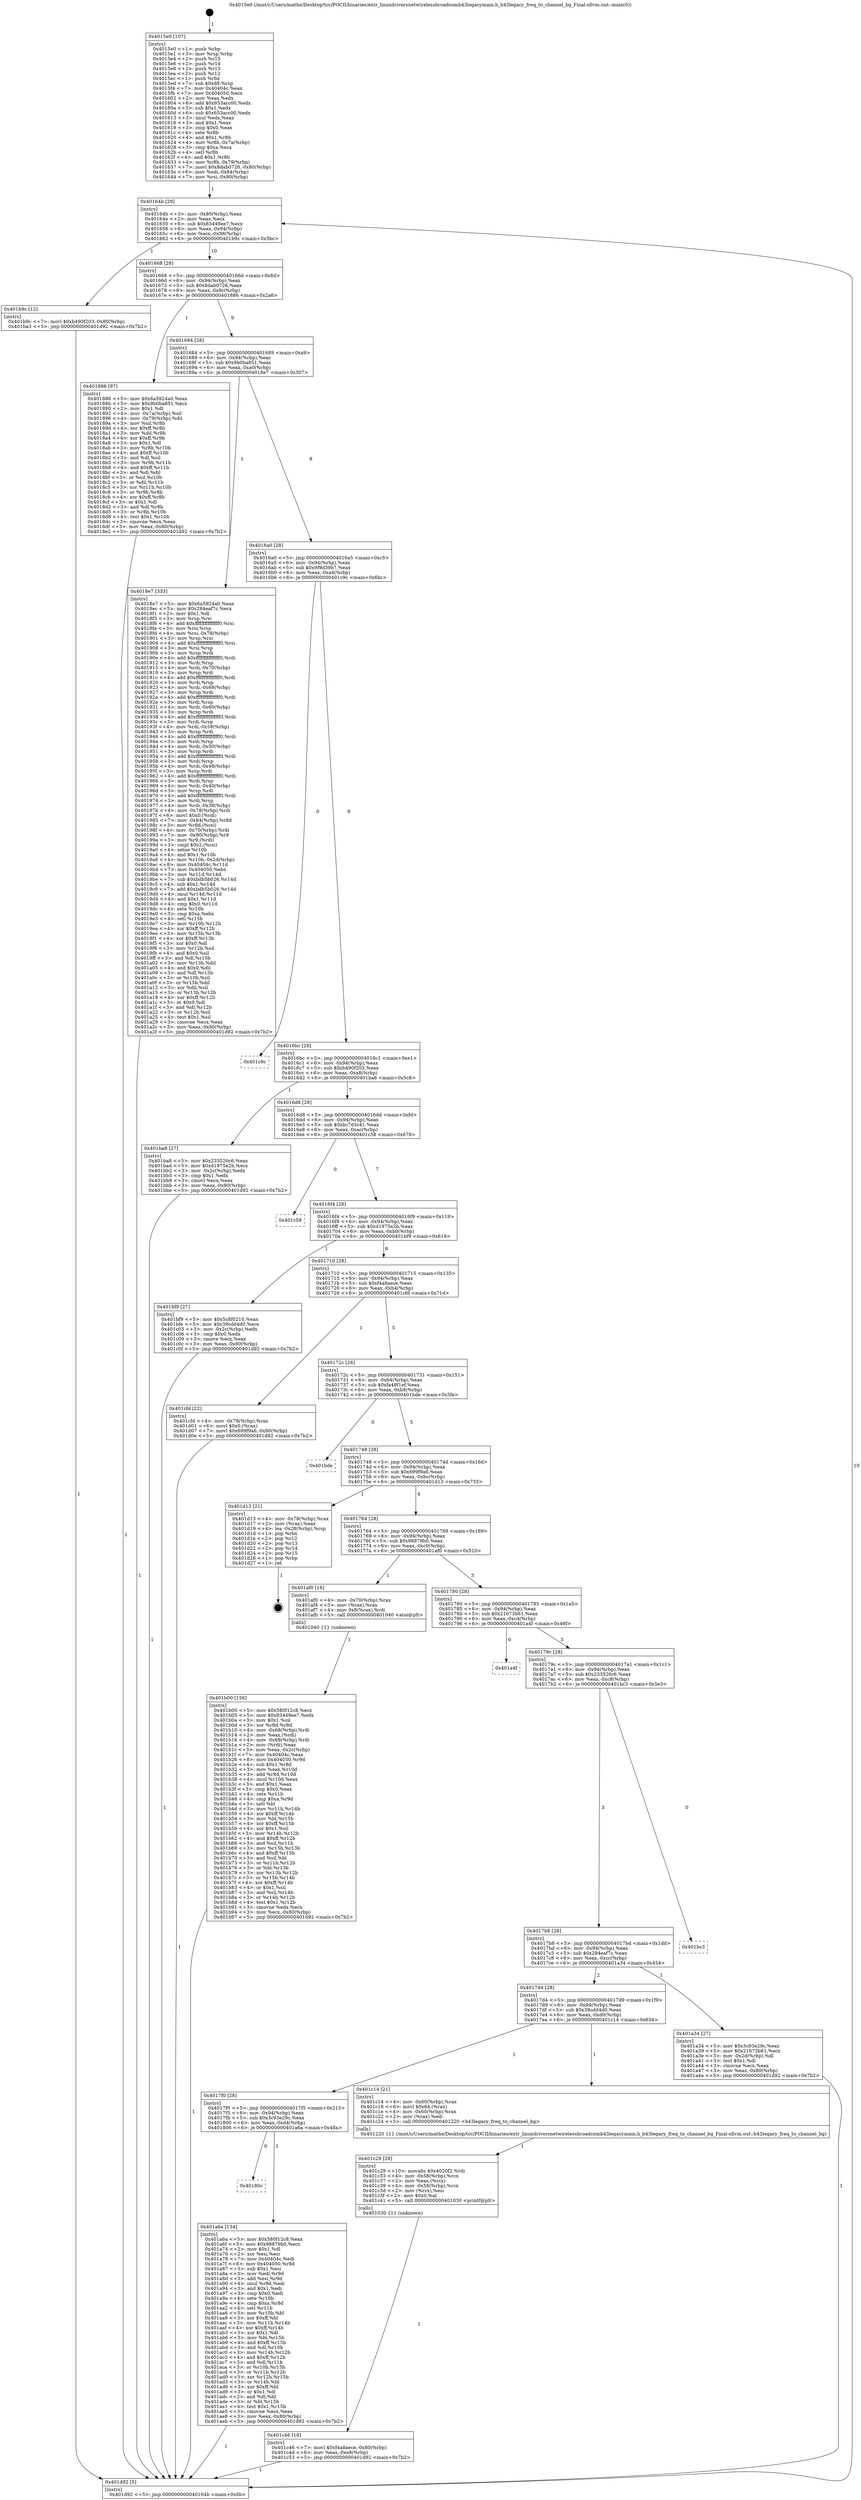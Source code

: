 digraph "0x4015e0" {
  label = "0x4015e0 (/mnt/c/Users/mathe/Desktop/tcc/POCII/binaries/extr_linuxdriversnetwirelessbroadcomb43legacymain.h_b43legacy_freq_to_channel_bg_Final-ollvm.out::main(0))"
  labelloc = "t"
  node[shape=record]

  Entry [label="",width=0.3,height=0.3,shape=circle,fillcolor=black,style=filled]
  "0x40164b" [label="{
     0x40164b [29]\l
     | [instrs]\l
     &nbsp;&nbsp;0x40164b \<+3\>: mov -0x80(%rbp),%eax\l
     &nbsp;&nbsp;0x40164e \<+2\>: mov %eax,%ecx\l
     &nbsp;&nbsp;0x401650 \<+6\>: sub $0x83449ee7,%ecx\l
     &nbsp;&nbsp;0x401656 \<+6\>: mov %eax,-0x94(%rbp)\l
     &nbsp;&nbsp;0x40165c \<+6\>: mov %ecx,-0x98(%rbp)\l
     &nbsp;&nbsp;0x401662 \<+6\>: je 0000000000401b9c \<main+0x5bc\>\l
  }"]
  "0x401b9c" [label="{
     0x401b9c [12]\l
     | [instrs]\l
     &nbsp;&nbsp;0x401b9c \<+7\>: movl $0xb490f203,-0x80(%rbp)\l
     &nbsp;&nbsp;0x401ba3 \<+5\>: jmp 0000000000401d92 \<main+0x7b2\>\l
  }"]
  "0x401668" [label="{
     0x401668 [28]\l
     | [instrs]\l
     &nbsp;&nbsp;0x401668 \<+5\>: jmp 000000000040166d \<main+0x8d\>\l
     &nbsp;&nbsp;0x40166d \<+6\>: mov -0x94(%rbp),%eax\l
     &nbsp;&nbsp;0x401673 \<+5\>: sub $0x8dab0726,%eax\l
     &nbsp;&nbsp;0x401678 \<+6\>: mov %eax,-0x9c(%rbp)\l
     &nbsp;&nbsp;0x40167e \<+6\>: je 0000000000401886 \<main+0x2a6\>\l
  }"]
  Exit [label="",width=0.3,height=0.3,shape=circle,fillcolor=black,style=filled,peripheries=2]
  "0x401886" [label="{
     0x401886 [97]\l
     | [instrs]\l
     &nbsp;&nbsp;0x401886 \<+5\>: mov $0x6a5924a0,%eax\l
     &nbsp;&nbsp;0x40188b \<+5\>: mov $0x9b0ba851,%ecx\l
     &nbsp;&nbsp;0x401890 \<+2\>: mov $0x1,%dl\l
     &nbsp;&nbsp;0x401892 \<+4\>: mov -0x7a(%rbp),%sil\l
     &nbsp;&nbsp;0x401896 \<+4\>: mov -0x79(%rbp),%dil\l
     &nbsp;&nbsp;0x40189a \<+3\>: mov %sil,%r8b\l
     &nbsp;&nbsp;0x40189d \<+4\>: xor $0xff,%r8b\l
     &nbsp;&nbsp;0x4018a1 \<+3\>: mov %dil,%r9b\l
     &nbsp;&nbsp;0x4018a4 \<+4\>: xor $0xff,%r9b\l
     &nbsp;&nbsp;0x4018a8 \<+3\>: xor $0x1,%dl\l
     &nbsp;&nbsp;0x4018ab \<+3\>: mov %r8b,%r10b\l
     &nbsp;&nbsp;0x4018ae \<+4\>: and $0xff,%r10b\l
     &nbsp;&nbsp;0x4018b2 \<+3\>: and %dl,%sil\l
     &nbsp;&nbsp;0x4018b5 \<+3\>: mov %r9b,%r11b\l
     &nbsp;&nbsp;0x4018b8 \<+4\>: and $0xff,%r11b\l
     &nbsp;&nbsp;0x4018bc \<+3\>: and %dl,%dil\l
     &nbsp;&nbsp;0x4018bf \<+3\>: or %sil,%r10b\l
     &nbsp;&nbsp;0x4018c2 \<+3\>: or %dil,%r11b\l
     &nbsp;&nbsp;0x4018c5 \<+3\>: xor %r11b,%r10b\l
     &nbsp;&nbsp;0x4018c8 \<+3\>: or %r9b,%r8b\l
     &nbsp;&nbsp;0x4018cb \<+4\>: xor $0xff,%r8b\l
     &nbsp;&nbsp;0x4018cf \<+3\>: or $0x1,%dl\l
     &nbsp;&nbsp;0x4018d2 \<+3\>: and %dl,%r8b\l
     &nbsp;&nbsp;0x4018d5 \<+3\>: or %r8b,%r10b\l
     &nbsp;&nbsp;0x4018d8 \<+4\>: test $0x1,%r10b\l
     &nbsp;&nbsp;0x4018dc \<+3\>: cmovne %ecx,%eax\l
     &nbsp;&nbsp;0x4018df \<+3\>: mov %eax,-0x80(%rbp)\l
     &nbsp;&nbsp;0x4018e2 \<+5\>: jmp 0000000000401d92 \<main+0x7b2\>\l
  }"]
  "0x401684" [label="{
     0x401684 [28]\l
     | [instrs]\l
     &nbsp;&nbsp;0x401684 \<+5\>: jmp 0000000000401689 \<main+0xa9\>\l
     &nbsp;&nbsp;0x401689 \<+6\>: mov -0x94(%rbp),%eax\l
     &nbsp;&nbsp;0x40168f \<+5\>: sub $0x9b0ba851,%eax\l
     &nbsp;&nbsp;0x401694 \<+6\>: mov %eax,-0xa0(%rbp)\l
     &nbsp;&nbsp;0x40169a \<+6\>: je 00000000004018e7 \<main+0x307\>\l
  }"]
  "0x401d92" [label="{
     0x401d92 [5]\l
     | [instrs]\l
     &nbsp;&nbsp;0x401d92 \<+5\>: jmp 000000000040164b \<main+0x6b\>\l
  }"]
  "0x4015e0" [label="{
     0x4015e0 [107]\l
     | [instrs]\l
     &nbsp;&nbsp;0x4015e0 \<+1\>: push %rbp\l
     &nbsp;&nbsp;0x4015e1 \<+3\>: mov %rsp,%rbp\l
     &nbsp;&nbsp;0x4015e4 \<+2\>: push %r15\l
     &nbsp;&nbsp;0x4015e6 \<+2\>: push %r14\l
     &nbsp;&nbsp;0x4015e8 \<+2\>: push %r13\l
     &nbsp;&nbsp;0x4015ea \<+2\>: push %r12\l
     &nbsp;&nbsp;0x4015ec \<+1\>: push %rbx\l
     &nbsp;&nbsp;0x4015ed \<+7\>: sub $0xd8,%rsp\l
     &nbsp;&nbsp;0x4015f4 \<+7\>: mov 0x40404c,%eax\l
     &nbsp;&nbsp;0x4015fb \<+7\>: mov 0x404050,%ecx\l
     &nbsp;&nbsp;0x401602 \<+2\>: mov %eax,%edx\l
     &nbsp;&nbsp;0x401604 \<+6\>: add $0x653acc00,%edx\l
     &nbsp;&nbsp;0x40160a \<+3\>: sub $0x1,%edx\l
     &nbsp;&nbsp;0x40160d \<+6\>: sub $0x653acc00,%edx\l
     &nbsp;&nbsp;0x401613 \<+3\>: imul %edx,%eax\l
     &nbsp;&nbsp;0x401616 \<+3\>: and $0x1,%eax\l
     &nbsp;&nbsp;0x401619 \<+3\>: cmp $0x0,%eax\l
     &nbsp;&nbsp;0x40161c \<+4\>: sete %r8b\l
     &nbsp;&nbsp;0x401620 \<+4\>: and $0x1,%r8b\l
     &nbsp;&nbsp;0x401624 \<+4\>: mov %r8b,-0x7a(%rbp)\l
     &nbsp;&nbsp;0x401628 \<+3\>: cmp $0xa,%ecx\l
     &nbsp;&nbsp;0x40162b \<+4\>: setl %r8b\l
     &nbsp;&nbsp;0x40162f \<+4\>: and $0x1,%r8b\l
     &nbsp;&nbsp;0x401633 \<+4\>: mov %r8b,-0x79(%rbp)\l
     &nbsp;&nbsp;0x401637 \<+7\>: movl $0x8dab0726,-0x80(%rbp)\l
     &nbsp;&nbsp;0x40163e \<+6\>: mov %edi,-0x84(%rbp)\l
     &nbsp;&nbsp;0x401644 \<+7\>: mov %rsi,-0x90(%rbp)\l
  }"]
  "0x401c46" [label="{
     0x401c46 [18]\l
     | [instrs]\l
     &nbsp;&nbsp;0x401c46 \<+7\>: movl $0xf4a8aece,-0x80(%rbp)\l
     &nbsp;&nbsp;0x401c4d \<+6\>: mov %eax,-0xe8(%rbp)\l
     &nbsp;&nbsp;0x401c53 \<+5\>: jmp 0000000000401d92 \<main+0x7b2\>\l
  }"]
  "0x4018e7" [label="{
     0x4018e7 [333]\l
     | [instrs]\l
     &nbsp;&nbsp;0x4018e7 \<+5\>: mov $0x6a5924a0,%eax\l
     &nbsp;&nbsp;0x4018ec \<+5\>: mov $0x284eaf7c,%ecx\l
     &nbsp;&nbsp;0x4018f1 \<+2\>: mov $0x1,%dl\l
     &nbsp;&nbsp;0x4018f3 \<+3\>: mov %rsp,%rsi\l
     &nbsp;&nbsp;0x4018f6 \<+4\>: add $0xfffffffffffffff0,%rsi\l
     &nbsp;&nbsp;0x4018fa \<+3\>: mov %rsi,%rsp\l
     &nbsp;&nbsp;0x4018fd \<+4\>: mov %rsi,-0x78(%rbp)\l
     &nbsp;&nbsp;0x401901 \<+3\>: mov %rsp,%rsi\l
     &nbsp;&nbsp;0x401904 \<+4\>: add $0xfffffffffffffff0,%rsi\l
     &nbsp;&nbsp;0x401908 \<+3\>: mov %rsi,%rsp\l
     &nbsp;&nbsp;0x40190b \<+3\>: mov %rsp,%rdi\l
     &nbsp;&nbsp;0x40190e \<+4\>: add $0xfffffffffffffff0,%rdi\l
     &nbsp;&nbsp;0x401912 \<+3\>: mov %rdi,%rsp\l
     &nbsp;&nbsp;0x401915 \<+4\>: mov %rdi,-0x70(%rbp)\l
     &nbsp;&nbsp;0x401919 \<+3\>: mov %rsp,%rdi\l
     &nbsp;&nbsp;0x40191c \<+4\>: add $0xfffffffffffffff0,%rdi\l
     &nbsp;&nbsp;0x401920 \<+3\>: mov %rdi,%rsp\l
     &nbsp;&nbsp;0x401923 \<+4\>: mov %rdi,-0x68(%rbp)\l
     &nbsp;&nbsp;0x401927 \<+3\>: mov %rsp,%rdi\l
     &nbsp;&nbsp;0x40192a \<+4\>: add $0xfffffffffffffff0,%rdi\l
     &nbsp;&nbsp;0x40192e \<+3\>: mov %rdi,%rsp\l
     &nbsp;&nbsp;0x401931 \<+4\>: mov %rdi,-0x60(%rbp)\l
     &nbsp;&nbsp;0x401935 \<+3\>: mov %rsp,%rdi\l
     &nbsp;&nbsp;0x401938 \<+4\>: add $0xfffffffffffffff0,%rdi\l
     &nbsp;&nbsp;0x40193c \<+3\>: mov %rdi,%rsp\l
     &nbsp;&nbsp;0x40193f \<+4\>: mov %rdi,-0x58(%rbp)\l
     &nbsp;&nbsp;0x401943 \<+3\>: mov %rsp,%rdi\l
     &nbsp;&nbsp;0x401946 \<+4\>: add $0xfffffffffffffff0,%rdi\l
     &nbsp;&nbsp;0x40194a \<+3\>: mov %rdi,%rsp\l
     &nbsp;&nbsp;0x40194d \<+4\>: mov %rdi,-0x50(%rbp)\l
     &nbsp;&nbsp;0x401951 \<+3\>: mov %rsp,%rdi\l
     &nbsp;&nbsp;0x401954 \<+4\>: add $0xfffffffffffffff0,%rdi\l
     &nbsp;&nbsp;0x401958 \<+3\>: mov %rdi,%rsp\l
     &nbsp;&nbsp;0x40195b \<+4\>: mov %rdi,-0x48(%rbp)\l
     &nbsp;&nbsp;0x40195f \<+3\>: mov %rsp,%rdi\l
     &nbsp;&nbsp;0x401962 \<+4\>: add $0xfffffffffffffff0,%rdi\l
     &nbsp;&nbsp;0x401966 \<+3\>: mov %rdi,%rsp\l
     &nbsp;&nbsp;0x401969 \<+4\>: mov %rdi,-0x40(%rbp)\l
     &nbsp;&nbsp;0x40196d \<+3\>: mov %rsp,%rdi\l
     &nbsp;&nbsp;0x401970 \<+4\>: add $0xfffffffffffffff0,%rdi\l
     &nbsp;&nbsp;0x401974 \<+3\>: mov %rdi,%rsp\l
     &nbsp;&nbsp;0x401977 \<+4\>: mov %rdi,-0x38(%rbp)\l
     &nbsp;&nbsp;0x40197b \<+4\>: mov -0x78(%rbp),%rdi\l
     &nbsp;&nbsp;0x40197f \<+6\>: movl $0x0,(%rdi)\l
     &nbsp;&nbsp;0x401985 \<+7\>: mov -0x84(%rbp),%r8d\l
     &nbsp;&nbsp;0x40198c \<+3\>: mov %r8d,(%rsi)\l
     &nbsp;&nbsp;0x40198f \<+4\>: mov -0x70(%rbp),%rdi\l
     &nbsp;&nbsp;0x401993 \<+7\>: mov -0x90(%rbp),%r9\l
     &nbsp;&nbsp;0x40199a \<+3\>: mov %r9,(%rdi)\l
     &nbsp;&nbsp;0x40199d \<+3\>: cmpl $0x2,(%rsi)\l
     &nbsp;&nbsp;0x4019a0 \<+4\>: setne %r10b\l
     &nbsp;&nbsp;0x4019a4 \<+4\>: and $0x1,%r10b\l
     &nbsp;&nbsp;0x4019a8 \<+4\>: mov %r10b,-0x2d(%rbp)\l
     &nbsp;&nbsp;0x4019ac \<+8\>: mov 0x40404c,%r11d\l
     &nbsp;&nbsp;0x4019b4 \<+7\>: mov 0x404050,%ebx\l
     &nbsp;&nbsp;0x4019bb \<+3\>: mov %r11d,%r14d\l
     &nbsp;&nbsp;0x4019be \<+7\>: sub $0xbdb5b026,%r14d\l
     &nbsp;&nbsp;0x4019c5 \<+4\>: sub $0x1,%r14d\l
     &nbsp;&nbsp;0x4019c9 \<+7\>: add $0xbdb5b026,%r14d\l
     &nbsp;&nbsp;0x4019d0 \<+4\>: imul %r14d,%r11d\l
     &nbsp;&nbsp;0x4019d4 \<+4\>: and $0x1,%r11d\l
     &nbsp;&nbsp;0x4019d8 \<+4\>: cmp $0x0,%r11d\l
     &nbsp;&nbsp;0x4019dc \<+4\>: sete %r10b\l
     &nbsp;&nbsp;0x4019e0 \<+3\>: cmp $0xa,%ebx\l
     &nbsp;&nbsp;0x4019e3 \<+4\>: setl %r15b\l
     &nbsp;&nbsp;0x4019e7 \<+3\>: mov %r10b,%r12b\l
     &nbsp;&nbsp;0x4019ea \<+4\>: xor $0xff,%r12b\l
     &nbsp;&nbsp;0x4019ee \<+3\>: mov %r15b,%r13b\l
     &nbsp;&nbsp;0x4019f1 \<+4\>: xor $0xff,%r13b\l
     &nbsp;&nbsp;0x4019f5 \<+3\>: xor $0x0,%dl\l
     &nbsp;&nbsp;0x4019f8 \<+3\>: mov %r12b,%sil\l
     &nbsp;&nbsp;0x4019fb \<+4\>: and $0x0,%sil\l
     &nbsp;&nbsp;0x4019ff \<+3\>: and %dl,%r10b\l
     &nbsp;&nbsp;0x401a02 \<+3\>: mov %r13b,%dil\l
     &nbsp;&nbsp;0x401a05 \<+4\>: and $0x0,%dil\l
     &nbsp;&nbsp;0x401a09 \<+3\>: and %dl,%r15b\l
     &nbsp;&nbsp;0x401a0c \<+3\>: or %r10b,%sil\l
     &nbsp;&nbsp;0x401a0f \<+3\>: or %r15b,%dil\l
     &nbsp;&nbsp;0x401a12 \<+3\>: xor %dil,%sil\l
     &nbsp;&nbsp;0x401a15 \<+3\>: or %r13b,%r12b\l
     &nbsp;&nbsp;0x401a18 \<+4\>: xor $0xff,%r12b\l
     &nbsp;&nbsp;0x401a1c \<+3\>: or $0x0,%dl\l
     &nbsp;&nbsp;0x401a1f \<+3\>: and %dl,%r12b\l
     &nbsp;&nbsp;0x401a22 \<+3\>: or %r12b,%sil\l
     &nbsp;&nbsp;0x401a25 \<+4\>: test $0x1,%sil\l
     &nbsp;&nbsp;0x401a29 \<+3\>: cmovne %ecx,%eax\l
     &nbsp;&nbsp;0x401a2c \<+3\>: mov %eax,-0x80(%rbp)\l
     &nbsp;&nbsp;0x401a2f \<+5\>: jmp 0000000000401d92 \<main+0x7b2\>\l
  }"]
  "0x4016a0" [label="{
     0x4016a0 [28]\l
     | [instrs]\l
     &nbsp;&nbsp;0x4016a0 \<+5\>: jmp 00000000004016a5 \<main+0xc5\>\l
     &nbsp;&nbsp;0x4016a5 \<+6\>: mov -0x94(%rbp),%eax\l
     &nbsp;&nbsp;0x4016ab \<+5\>: sub $0x9f9d39b7,%eax\l
     &nbsp;&nbsp;0x4016b0 \<+6\>: mov %eax,-0xa4(%rbp)\l
     &nbsp;&nbsp;0x4016b6 \<+6\>: je 0000000000401c9c \<main+0x6bc\>\l
  }"]
  "0x401c29" [label="{
     0x401c29 [29]\l
     | [instrs]\l
     &nbsp;&nbsp;0x401c29 \<+10\>: movabs $0x4020f2,%rdi\l
     &nbsp;&nbsp;0x401c33 \<+4\>: mov -0x58(%rbp),%rcx\l
     &nbsp;&nbsp;0x401c37 \<+2\>: mov %eax,(%rcx)\l
     &nbsp;&nbsp;0x401c39 \<+4\>: mov -0x58(%rbp),%rcx\l
     &nbsp;&nbsp;0x401c3d \<+2\>: mov (%rcx),%esi\l
     &nbsp;&nbsp;0x401c3f \<+2\>: mov $0x0,%al\l
     &nbsp;&nbsp;0x401c41 \<+5\>: call 0000000000401030 \<printf@plt\>\l
     | [calls]\l
     &nbsp;&nbsp;0x401030 \{1\} (unknown)\l
  }"]
  "0x401b00" [label="{
     0x401b00 [156]\l
     | [instrs]\l
     &nbsp;&nbsp;0x401b00 \<+5\>: mov $0x580f12c8,%ecx\l
     &nbsp;&nbsp;0x401b05 \<+5\>: mov $0x83449ee7,%edx\l
     &nbsp;&nbsp;0x401b0a \<+3\>: mov $0x1,%sil\l
     &nbsp;&nbsp;0x401b0d \<+3\>: xor %r8d,%r8d\l
     &nbsp;&nbsp;0x401b10 \<+4\>: mov -0x68(%rbp),%rdi\l
     &nbsp;&nbsp;0x401b14 \<+2\>: mov %eax,(%rdi)\l
     &nbsp;&nbsp;0x401b16 \<+4\>: mov -0x68(%rbp),%rdi\l
     &nbsp;&nbsp;0x401b1a \<+2\>: mov (%rdi),%eax\l
     &nbsp;&nbsp;0x401b1c \<+3\>: mov %eax,-0x2c(%rbp)\l
     &nbsp;&nbsp;0x401b1f \<+7\>: mov 0x40404c,%eax\l
     &nbsp;&nbsp;0x401b26 \<+8\>: mov 0x404050,%r9d\l
     &nbsp;&nbsp;0x401b2e \<+4\>: sub $0x1,%r8d\l
     &nbsp;&nbsp;0x401b32 \<+3\>: mov %eax,%r10d\l
     &nbsp;&nbsp;0x401b35 \<+3\>: add %r8d,%r10d\l
     &nbsp;&nbsp;0x401b38 \<+4\>: imul %r10d,%eax\l
     &nbsp;&nbsp;0x401b3c \<+3\>: and $0x1,%eax\l
     &nbsp;&nbsp;0x401b3f \<+3\>: cmp $0x0,%eax\l
     &nbsp;&nbsp;0x401b42 \<+4\>: sete %r11b\l
     &nbsp;&nbsp;0x401b46 \<+4\>: cmp $0xa,%r9d\l
     &nbsp;&nbsp;0x401b4a \<+3\>: setl %bl\l
     &nbsp;&nbsp;0x401b4d \<+3\>: mov %r11b,%r14b\l
     &nbsp;&nbsp;0x401b50 \<+4\>: xor $0xff,%r14b\l
     &nbsp;&nbsp;0x401b54 \<+3\>: mov %bl,%r15b\l
     &nbsp;&nbsp;0x401b57 \<+4\>: xor $0xff,%r15b\l
     &nbsp;&nbsp;0x401b5b \<+4\>: xor $0x1,%sil\l
     &nbsp;&nbsp;0x401b5f \<+3\>: mov %r14b,%r12b\l
     &nbsp;&nbsp;0x401b62 \<+4\>: and $0xff,%r12b\l
     &nbsp;&nbsp;0x401b66 \<+3\>: and %sil,%r11b\l
     &nbsp;&nbsp;0x401b69 \<+3\>: mov %r15b,%r13b\l
     &nbsp;&nbsp;0x401b6c \<+4\>: and $0xff,%r13b\l
     &nbsp;&nbsp;0x401b70 \<+3\>: and %sil,%bl\l
     &nbsp;&nbsp;0x401b73 \<+3\>: or %r11b,%r12b\l
     &nbsp;&nbsp;0x401b76 \<+3\>: or %bl,%r13b\l
     &nbsp;&nbsp;0x401b79 \<+3\>: xor %r13b,%r12b\l
     &nbsp;&nbsp;0x401b7c \<+3\>: or %r15b,%r14b\l
     &nbsp;&nbsp;0x401b7f \<+4\>: xor $0xff,%r14b\l
     &nbsp;&nbsp;0x401b83 \<+4\>: or $0x1,%sil\l
     &nbsp;&nbsp;0x401b87 \<+3\>: and %sil,%r14b\l
     &nbsp;&nbsp;0x401b8a \<+3\>: or %r14b,%r12b\l
     &nbsp;&nbsp;0x401b8d \<+4\>: test $0x1,%r12b\l
     &nbsp;&nbsp;0x401b91 \<+3\>: cmovne %edx,%ecx\l
     &nbsp;&nbsp;0x401b94 \<+3\>: mov %ecx,-0x80(%rbp)\l
     &nbsp;&nbsp;0x401b97 \<+5\>: jmp 0000000000401d92 \<main+0x7b2\>\l
  }"]
  "0x401c9c" [label="{
     0x401c9c\l
  }", style=dashed]
  "0x4016bc" [label="{
     0x4016bc [28]\l
     | [instrs]\l
     &nbsp;&nbsp;0x4016bc \<+5\>: jmp 00000000004016c1 \<main+0xe1\>\l
     &nbsp;&nbsp;0x4016c1 \<+6\>: mov -0x94(%rbp),%eax\l
     &nbsp;&nbsp;0x4016c7 \<+5\>: sub $0xb490f203,%eax\l
     &nbsp;&nbsp;0x4016cc \<+6\>: mov %eax,-0xa8(%rbp)\l
     &nbsp;&nbsp;0x4016d2 \<+6\>: je 0000000000401ba8 \<main+0x5c8\>\l
  }"]
  "0x40180c" [label="{
     0x40180c\l
  }", style=dashed]
  "0x401ba8" [label="{
     0x401ba8 [27]\l
     | [instrs]\l
     &nbsp;&nbsp;0x401ba8 \<+5\>: mov $0x233526c6,%eax\l
     &nbsp;&nbsp;0x401bad \<+5\>: mov $0xd1975e2b,%ecx\l
     &nbsp;&nbsp;0x401bb2 \<+3\>: mov -0x2c(%rbp),%edx\l
     &nbsp;&nbsp;0x401bb5 \<+3\>: cmp $0x1,%edx\l
     &nbsp;&nbsp;0x401bb8 \<+3\>: cmovl %ecx,%eax\l
     &nbsp;&nbsp;0x401bbb \<+3\>: mov %eax,-0x80(%rbp)\l
     &nbsp;&nbsp;0x401bbe \<+5\>: jmp 0000000000401d92 \<main+0x7b2\>\l
  }"]
  "0x4016d8" [label="{
     0x4016d8 [28]\l
     | [instrs]\l
     &nbsp;&nbsp;0x4016d8 \<+5\>: jmp 00000000004016dd \<main+0xfd\>\l
     &nbsp;&nbsp;0x4016dd \<+6\>: mov -0x94(%rbp),%eax\l
     &nbsp;&nbsp;0x4016e3 \<+5\>: sub $0xbc7d3c41,%eax\l
     &nbsp;&nbsp;0x4016e8 \<+6\>: mov %eax,-0xac(%rbp)\l
     &nbsp;&nbsp;0x4016ee \<+6\>: je 0000000000401c58 \<main+0x678\>\l
  }"]
  "0x401a6a" [label="{
     0x401a6a [134]\l
     | [instrs]\l
     &nbsp;&nbsp;0x401a6a \<+5\>: mov $0x580f12c8,%eax\l
     &nbsp;&nbsp;0x401a6f \<+5\>: mov $0x98879b0,%ecx\l
     &nbsp;&nbsp;0x401a74 \<+2\>: mov $0x1,%dl\l
     &nbsp;&nbsp;0x401a76 \<+2\>: xor %esi,%esi\l
     &nbsp;&nbsp;0x401a78 \<+7\>: mov 0x40404c,%edi\l
     &nbsp;&nbsp;0x401a7f \<+8\>: mov 0x404050,%r8d\l
     &nbsp;&nbsp;0x401a87 \<+3\>: sub $0x1,%esi\l
     &nbsp;&nbsp;0x401a8a \<+3\>: mov %edi,%r9d\l
     &nbsp;&nbsp;0x401a8d \<+3\>: add %esi,%r9d\l
     &nbsp;&nbsp;0x401a90 \<+4\>: imul %r9d,%edi\l
     &nbsp;&nbsp;0x401a94 \<+3\>: and $0x1,%edi\l
     &nbsp;&nbsp;0x401a97 \<+3\>: cmp $0x0,%edi\l
     &nbsp;&nbsp;0x401a9a \<+4\>: sete %r10b\l
     &nbsp;&nbsp;0x401a9e \<+4\>: cmp $0xa,%r8d\l
     &nbsp;&nbsp;0x401aa2 \<+4\>: setl %r11b\l
     &nbsp;&nbsp;0x401aa6 \<+3\>: mov %r10b,%bl\l
     &nbsp;&nbsp;0x401aa9 \<+3\>: xor $0xff,%bl\l
     &nbsp;&nbsp;0x401aac \<+3\>: mov %r11b,%r14b\l
     &nbsp;&nbsp;0x401aaf \<+4\>: xor $0xff,%r14b\l
     &nbsp;&nbsp;0x401ab3 \<+3\>: xor $0x1,%dl\l
     &nbsp;&nbsp;0x401ab6 \<+3\>: mov %bl,%r15b\l
     &nbsp;&nbsp;0x401ab9 \<+4\>: and $0xff,%r15b\l
     &nbsp;&nbsp;0x401abd \<+3\>: and %dl,%r10b\l
     &nbsp;&nbsp;0x401ac0 \<+3\>: mov %r14b,%r12b\l
     &nbsp;&nbsp;0x401ac3 \<+4\>: and $0xff,%r12b\l
     &nbsp;&nbsp;0x401ac7 \<+3\>: and %dl,%r11b\l
     &nbsp;&nbsp;0x401aca \<+3\>: or %r10b,%r15b\l
     &nbsp;&nbsp;0x401acd \<+3\>: or %r11b,%r12b\l
     &nbsp;&nbsp;0x401ad0 \<+3\>: xor %r12b,%r15b\l
     &nbsp;&nbsp;0x401ad3 \<+3\>: or %r14b,%bl\l
     &nbsp;&nbsp;0x401ad6 \<+3\>: xor $0xff,%bl\l
     &nbsp;&nbsp;0x401ad9 \<+3\>: or $0x1,%dl\l
     &nbsp;&nbsp;0x401adc \<+2\>: and %dl,%bl\l
     &nbsp;&nbsp;0x401ade \<+3\>: or %bl,%r15b\l
     &nbsp;&nbsp;0x401ae1 \<+4\>: test $0x1,%r15b\l
     &nbsp;&nbsp;0x401ae5 \<+3\>: cmovne %ecx,%eax\l
     &nbsp;&nbsp;0x401ae8 \<+3\>: mov %eax,-0x80(%rbp)\l
     &nbsp;&nbsp;0x401aeb \<+5\>: jmp 0000000000401d92 \<main+0x7b2\>\l
  }"]
  "0x401c58" [label="{
     0x401c58\l
  }", style=dashed]
  "0x4016f4" [label="{
     0x4016f4 [28]\l
     | [instrs]\l
     &nbsp;&nbsp;0x4016f4 \<+5\>: jmp 00000000004016f9 \<main+0x119\>\l
     &nbsp;&nbsp;0x4016f9 \<+6\>: mov -0x94(%rbp),%eax\l
     &nbsp;&nbsp;0x4016ff \<+5\>: sub $0xd1975e2b,%eax\l
     &nbsp;&nbsp;0x401704 \<+6\>: mov %eax,-0xb0(%rbp)\l
     &nbsp;&nbsp;0x40170a \<+6\>: je 0000000000401bf9 \<main+0x619\>\l
  }"]
  "0x4017f0" [label="{
     0x4017f0 [28]\l
     | [instrs]\l
     &nbsp;&nbsp;0x4017f0 \<+5\>: jmp 00000000004017f5 \<main+0x215\>\l
     &nbsp;&nbsp;0x4017f5 \<+6\>: mov -0x94(%rbp),%eax\l
     &nbsp;&nbsp;0x4017fb \<+5\>: sub $0x3c93e29c,%eax\l
     &nbsp;&nbsp;0x401800 \<+6\>: mov %eax,-0xd4(%rbp)\l
     &nbsp;&nbsp;0x401806 \<+6\>: je 0000000000401a6a \<main+0x48a\>\l
  }"]
  "0x401bf9" [label="{
     0x401bf9 [27]\l
     | [instrs]\l
     &nbsp;&nbsp;0x401bf9 \<+5\>: mov $0x5c8f0210,%eax\l
     &nbsp;&nbsp;0x401bfe \<+5\>: mov $0x39cdd4d0,%ecx\l
     &nbsp;&nbsp;0x401c03 \<+3\>: mov -0x2c(%rbp),%edx\l
     &nbsp;&nbsp;0x401c06 \<+3\>: cmp $0x0,%edx\l
     &nbsp;&nbsp;0x401c09 \<+3\>: cmove %ecx,%eax\l
     &nbsp;&nbsp;0x401c0c \<+3\>: mov %eax,-0x80(%rbp)\l
     &nbsp;&nbsp;0x401c0f \<+5\>: jmp 0000000000401d92 \<main+0x7b2\>\l
  }"]
  "0x401710" [label="{
     0x401710 [28]\l
     | [instrs]\l
     &nbsp;&nbsp;0x401710 \<+5\>: jmp 0000000000401715 \<main+0x135\>\l
     &nbsp;&nbsp;0x401715 \<+6\>: mov -0x94(%rbp),%eax\l
     &nbsp;&nbsp;0x40171b \<+5\>: sub $0xf4a8aece,%eax\l
     &nbsp;&nbsp;0x401720 \<+6\>: mov %eax,-0xb4(%rbp)\l
     &nbsp;&nbsp;0x401726 \<+6\>: je 0000000000401cfd \<main+0x71d\>\l
  }"]
  "0x401c14" [label="{
     0x401c14 [21]\l
     | [instrs]\l
     &nbsp;&nbsp;0x401c14 \<+4\>: mov -0x60(%rbp),%rax\l
     &nbsp;&nbsp;0x401c18 \<+6\>: movl $0x64,(%rax)\l
     &nbsp;&nbsp;0x401c1e \<+4\>: mov -0x60(%rbp),%rax\l
     &nbsp;&nbsp;0x401c22 \<+2\>: mov (%rax),%edi\l
     &nbsp;&nbsp;0x401c24 \<+5\>: call 0000000000401220 \<b43legacy_freq_to_channel_bg\>\l
     | [calls]\l
     &nbsp;&nbsp;0x401220 \{1\} (/mnt/c/Users/mathe/Desktop/tcc/POCII/binaries/extr_linuxdriversnetwirelessbroadcomb43legacymain.h_b43legacy_freq_to_channel_bg_Final-ollvm.out::b43legacy_freq_to_channel_bg)\l
  }"]
  "0x401cfd" [label="{
     0x401cfd [22]\l
     | [instrs]\l
     &nbsp;&nbsp;0x401cfd \<+4\>: mov -0x78(%rbp),%rax\l
     &nbsp;&nbsp;0x401d01 \<+6\>: movl $0x0,(%rax)\l
     &nbsp;&nbsp;0x401d07 \<+7\>: movl $0x699f9a6,-0x80(%rbp)\l
     &nbsp;&nbsp;0x401d0e \<+5\>: jmp 0000000000401d92 \<main+0x7b2\>\l
  }"]
  "0x40172c" [label="{
     0x40172c [28]\l
     | [instrs]\l
     &nbsp;&nbsp;0x40172c \<+5\>: jmp 0000000000401731 \<main+0x151\>\l
     &nbsp;&nbsp;0x401731 \<+6\>: mov -0x94(%rbp),%eax\l
     &nbsp;&nbsp;0x401737 \<+5\>: sub $0xfa48f1ef,%eax\l
     &nbsp;&nbsp;0x40173c \<+6\>: mov %eax,-0xb8(%rbp)\l
     &nbsp;&nbsp;0x401742 \<+6\>: je 0000000000401bde \<main+0x5fe\>\l
  }"]
  "0x4017d4" [label="{
     0x4017d4 [28]\l
     | [instrs]\l
     &nbsp;&nbsp;0x4017d4 \<+5\>: jmp 00000000004017d9 \<main+0x1f9\>\l
     &nbsp;&nbsp;0x4017d9 \<+6\>: mov -0x94(%rbp),%eax\l
     &nbsp;&nbsp;0x4017df \<+5\>: sub $0x39cdd4d0,%eax\l
     &nbsp;&nbsp;0x4017e4 \<+6\>: mov %eax,-0xd0(%rbp)\l
     &nbsp;&nbsp;0x4017ea \<+6\>: je 0000000000401c14 \<main+0x634\>\l
  }"]
  "0x401bde" [label="{
     0x401bde\l
  }", style=dashed]
  "0x401748" [label="{
     0x401748 [28]\l
     | [instrs]\l
     &nbsp;&nbsp;0x401748 \<+5\>: jmp 000000000040174d \<main+0x16d\>\l
     &nbsp;&nbsp;0x40174d \<+6\>: mov -0x94(%rbp),%eax\l
     &nbsp;&nbsp;0x401753 \<+5\>: sub $0x699f9a6,%eax\l
     &nbsp;&nbsp;0x401758 \<+6\>: mov %eax,-0xbc(%rbp)\l
     &nbsp;&nbsp;0x40175e \<+6\>: je 0000000000401d13 \<main+0x733\>\l
  }"]
  "0x401a34" [label="{
     0x401a34 [27]\l
     | [instrs]\l
     &nbsp;&nbsp;0x401a34 \<+5\>: mov $0x3c93e29c,%eax\l
     &nbsp;&nbsp;0x401a39 \<+5\>: mov $0x21673b61,%ecx\l
     &nbsp;&nbsp;0x401a3e \<+3\>: mov -0x2d(%rbp),%dl\l
     &nbsp;&nbsp;0x401a41 \<+3\>: test $0x1,%dl\l
     &nbsp;&nbsp;0x401a44 \<+3\>: cmovne %ecx,%eax\l
     &nbsp;&nbsp;0x401a47 \<+3\>: mov %eax,-0x80(%rbp)\l
     &nbsp;&nbsp;0x401a4a \<+5\>: jmp 0000000000401d92 \<main+0x7b2\>\l
  }"]
  "0x401d13" [label="{
     0x401d13 [21]\l
     | [instrs]\l
     &nbsp;&nbsp;0x401d13 \<+4\>: mov -0x78(%rbp),%rax\l
     &nbsp;&nbsp;0x401d17 \<+2\>: mov (%rax),%eax\l
     &nbsp;&nbsp;0x401d19 \<+4\>: lea -0x28(%rbp),%rsp\l
     &nbsp;&nbsp;0x401d1d \<+1\>: pop %rbx\l
     &nbsp;&nbsp;0x401d1e \<+2\>: pop %r12\l
     &nbsp;&nbsp;0x401d20 \<+2\>: pop %r13\l
     &nbsp;&nbsp;0x401d22 \<+2\>: pop %r14\l
     &nbsp;&nbsp;0x401d24 \<+2\>: pop %r15\l
     &nbsp;&nbsp;0x401d26 \<+1\>: pop %rbp\l
     &nbsp;&nbsp;0x401d27 \<+1\>: ret\l
  }"]
  "0x401764" [label="{
     0x401764 [28]\l
     | [instrs]\l
     &nbsp;&nbsp;0x401764 \<+5\>: jmp 0000000000401769 \<main+0x189\>\l
     &nbsp;&nbsp;0x401769 \<+6\>: mov -0x94(%rbp),%eax\l
     &nbsp;&nbsp;0x40176f \<+5\>: sub $0x98879b0,%eax\l
     &nbsp;&nbsp;0x401774 \<+6\>: mov %eax,-0xc0(%rbp)\l
     &nbsp;&nbsp;0x40177a \<+6\>: je 0000000000401af0 \<main+0x510\>\l
  }"]
  "0x4017b8" [label="{
     0x4017b8 [28]\l
     | [instrs]\l
     &nbsp;&nbsp;0x4017b8 \<+5\>: jmp 00000000004017bd \<main+0x1dd\>\l
     &nbsp;&nbsp;0x4017bd \<+6\>: mov -0x94(%rbp),%eax\l
     &nbsp;&nbsp;0x4017c3 \<+5\>: sub $0x284eaf7c,%eax\l
     &nbsp;&nbsp;0x4017c8 \<+6\>: mov %eax,-0xcc(%rbp)\l
     &nbsp;&nbsp;0x4017ce \<+6\>: je 0000000000401a34 \<main+0x454\>\l
  }"]
  "0x401af0" [label="{
     0x401af0 [16]\l
     | [instrs]\l
     &nbsp;&nbsp;0x401af0 \<+4\>: mov -0x70(%rbp),%rax\l
     &nbsp;&nbsp;0x401af4 \<+3\>: mov (%rax),%rax\l
     &nbsp;&nbsp;0x401af7 \<+4\>: mov 0x8(%rax),%rdi\l
     &nbsp;&nbsp;0x401afb \<+5\>: call 0000000000401040 \<atoi@plt\>\l
     | [calls]\l
     &nbsp;&nbsp;0x401040 \{1\} (unknown)\l
  }"]
  "0x401780" [label="{
     0x401780 [28]\l
     | [instrs]\l
     &nbsp;&nbsp;0x401780 \<+5\>: jmp 0000000000401785 \<main+0x1a5\>\l
     &nbsp;&nbsp;0x401785 \<+6\>: mov -0x94(%rbp),%eax\l
     &nbsp;&nbsp;0x40178b \<+5\>: sub $0x21673b61,%eax\l
     &nbsp;&nbsp;0x401790 \<+6\>: mov %eax,-0xc4(%rbp)\l
     &nbsp;&nbsp;0x401796 \<+6\>: je 0000000000401a4f \<main+0x46f\>\l
  }"]
  "0x401bc3" [label="{
     0x401bc3\l
  }", style=dashed]
  "0x401a4f" [label="{
     0x401a4f\l
  }", style=dashed]
  "0x40179c" [label="{
     0x40179c [28]\l
     | [instrs]\l
     &nbsp;&nbsp;0x40179c \<+5\>: jmp 00000000004017a1 \<main+0x1c1\>\l
     &nbsp;&nbsp;0x4017a1 \<+6\>: mov -0x94(%rbp),%eax\l
     &nbsp;&nbsp;0x4017a7 \<+5\>: sub $0x233526c6,%eax\l
     &nbsp;&nbsp;0x4017ac \<+6\>: mov %eax,-0xc8(%rbp)\l
     &nbsp;&nbsp;0x4017b2 \<+6\>: je 0000000000401bc3 \<main+0x5e3\>\l
  }"]
  Entry -> "0x4015e0" [label=" 1"]
  "0x40164b" -> "0x401b9c" [label=" 1"]
  "0x40164b" -> "0x401668" [label=" 10"]
  "0x401d13" -> Exit [label=" 1"]
  "0x401668" -> "0x401886" [label=" 1"]
  "0x401668" -> "0x401684" [label=" 9"]
  "0x401886" -> "0x401d92" [label=" 1"]
  "0x4015e0" -> "0x40164b" [label=" 1"]
  "0x401d92" -> "0x40164b" [label=" 10"]
  "0x401cfd" -> "0x401d92" [label=" 1"]
  "0x401684" -> "0x4018e7" [label=" 1"]
  "0x401684" -> "0x4016a0" [label=" 8"]
  "0x401c46" -> "0x401d92" [label=" 1"]
  "0x4018e7" -> "0x401d92" [label=" 1"]
  "0x401c29" -> "0x401c46" [label=" 1"]
  "0x4016a0" -> "0x401c9c" [label=" 0"]
  "0x4016a0" -> "0x4016bc" [label=" 8"]
  "0x401c14" -> "0x401c29" [label=" 1"]
  "0x4016bc" -> "0x401ba8" [label=" 1"]
  "0x4016bc" -> "0x4016d8" [label=" 7"]
  "0x401bf9" -> "0x401d92" [label=" 1"]
  "0x4016d8" -> "0x401c58" [label=" 0"]
  "0x4016d8" -> "0x4016f4" [label=" 7"]
  "0x401ba8" -> "0x401d92" [label=" 1"]
  "0x4016f4" -> "0x401bf9" [label=" 1"]
  "0x4016f4" -> "0x401710" [label=" 6"]
  "0x401b00" -> "0x401d92" [label=" 1"]
  "0x401710" -> "0x401cfd" [label=" 1"]
  "0x401710" -> "0x40172c" [label=" 5"]
  "0x401af0" -> "0x401b00" [label=" 1"]
  "0x40172c" -> "0x401bde" [label=" 0"]
  "0x40172c" -> "0x401748" [label=" 5"]
  "0x4017f0" -> "0x40180c" [label=" 0"]
  "0x401748" -> "0x401d13" [label=" 1"]
  "0x401748" -> "0x401764" [label=" 4"]
  "0x4017f0" -> "0x401a6a" [label=" 1"]
  "0x401764" -> "0x401af0" [label=" 1"]
  "0x401764" -> "0x401780" [label=" 3"]
  "0x4017d4" -> "0x4017f0" [label=" 1"]
  "0x401780" -> "0x401a4f" [label=" 0"]
  "0x401780" -> "0x40179c" [label=" 3"]
  "0x4017d4" -> "0x401c14" [label=" 1"]
  "0x40179c" -> "0x401bc3" [label=" 0"]
  "0x40179c" -> "0x4017b8" [label=" 3"]
  "0x401b9c" -> "0x401d92" [label=" 1"]
  "0x4017b8" -> "0x401a34" [label=" 1"]
  "0x4017b8" -> "0x4017d4" [label=" 2"]
  "0x401a34" -> "0x401d92" [label=" 1"]
  "0x401a6a" -> "0x401d92" [label=" 1"]
}

